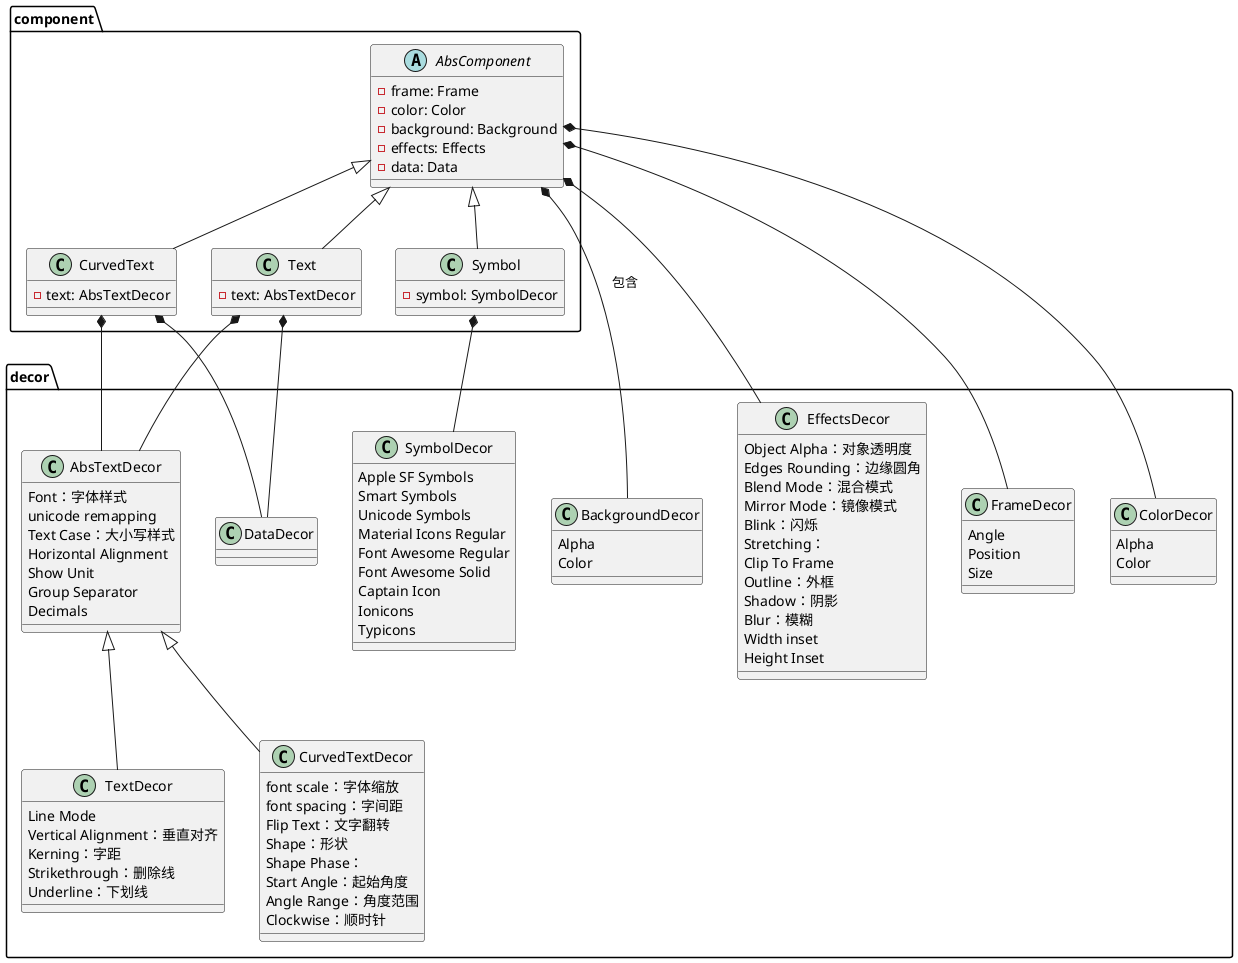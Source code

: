 @startuml
'https://plantuml.com/class-diagram


package component{
    abstract class AbsComponent{
        - frame: Frame
        - color: Color
        - background: Background
        - effects: Effects
        - data: Data
    }

    class Text{
        -text: AbsTextDecor
    }
    class CurvedText{
        -text: AbsTextDecor
    }
    class Symbol{
        -symbol: SymbolDecor
    }
}


package decor{

    class FrameDecor{
        Angle
        Position
        Size
    }


    class ColorDecor{
        Alpha
        Color
    }

    class BackgroundDecor{
        Alpha
        Color
    }

    class EffectsDecor{
        Object Alpha：对象透明度
        Edges Rounding：边缘圆角
        Blend Mode：混合模式
        Mirror Mode：镜像模式
        Blink：闪烁
        Stretching：
        Clip To Frame
        Outline：外框
        Shadow：阴影
        Blur：模糊
        Width inset
        Height Inset

    }

    class DataDecor{

    }

    class AbsTextDecor{
        Font：字体样式
        unicode remapping
        Text Case：大小写样式
        Horizontal Alignment
        Show Unit
        Group Separator
        Decimals
    }

    class TextDecor{
        Line Mode
        Vertical Alignment：垂直对齐
        Kerning：字距
        Strikethrough：删除线
        Underline：下划线
    }

    class CurvedTextDecor{
        font scale：字体缩放
        font spacing：字间距
        Flip Text：文字翻转
        Shape：形状
        Shape Phase：
        Start Angle：起始角度
        Angle Range：角度范围
        Clockwise：顺时针
    }

    class SymbolDecor{
        Apple SF Symbols
        Smart Symbols
        Unicode Symbols
        Material Icons Regular
        Font Awesome Regular
        Font Awesome Solid
        Captain Icon
        Ionicons
        Typicons
    }

}


AbsComponent *-- FrameDecor
AbsComponent *-- ColorDecor
AbsComponent *-- BackgroundDecor:包含
AbsComponent *-- EffectsDecor



AbsComponent <|-- Text
AbsComponent <|-- CurvedText
AbsComponent <|-- Symbol

Text *-- AbsTextDecor
CurvedText *-- AbsTextDecor
Text *-- DataDecor
CurvedText *-- DataDecor

Symbol *-- SymbolDecor


AbsTextDecor <|-- TextDecor
AbsTextDecor <|-- CurvedTextDecor


@enduml